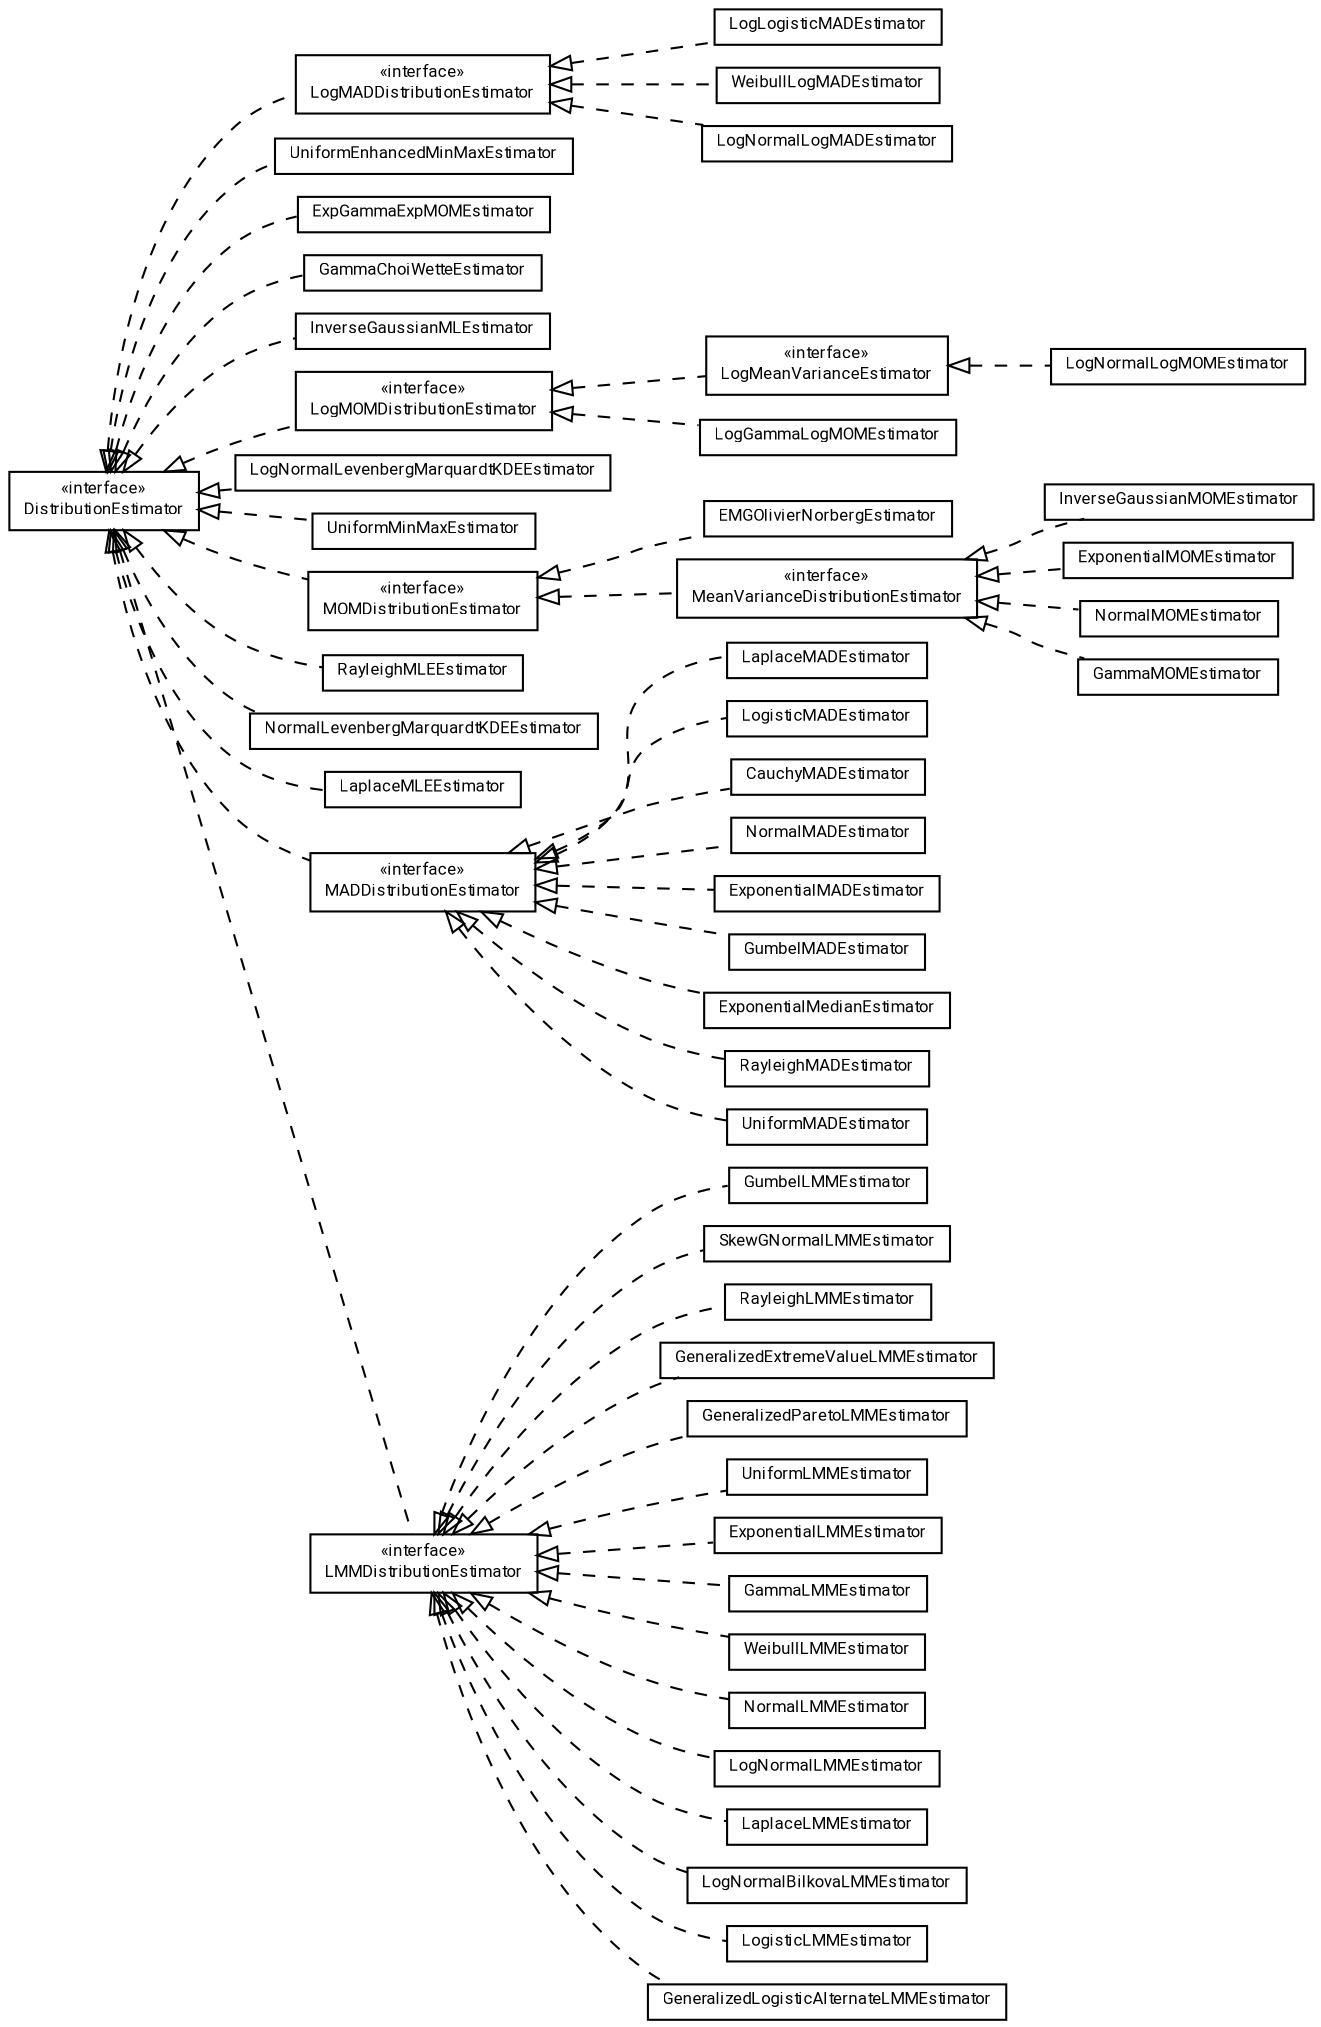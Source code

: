#!/usr/local/bin/dot
#
# Class diagram 
# Generated by UMLGraph version R5_7_2-60-g0e99a6 (http://www.spinellis.gr/umlgraph/)
#

digraph G {
	graph [fontnames="svg"]
	edge [fontname="Roboto",fontsize=7,labelfontname="Roboto",labelfontsize=7,color="black"];
	node [fontname="Roboto",fontcolor="black",fontsize=8,shape=plaintext,margin=0,width=0,height=0];
	nodesep=0.15;
	ranksep=0.25;
	rankdir=LR;
	// de.lmu.ifi.dbs.elki.math.statistics.distribution.estimator.LogMeanVarianceEstimator<D extends de.lmu.ifi.dbs.elki.math.statistics.distribution.Distribution>
	c474827 [label=<<table title="de.lmu.ifi.dbs.elki.math.statistics.distribution.estimator.LogMeanVarianceEstimator" border="0" cellborder="1" cellspacing="0" cellpadding="2" href="LogMeanVarianceEstimator.html" target="_parent">
		<tr><td><table border="0" cellspacing="0" cellpadding="1">
		<tr><td align="center" balign="center"> &#171;interface&#187; </td></tr>
		<tr><td align="center" balign="center"> <font face="Roboto">LogMeanVarianceEstimator</font> </td></tr>
		</table></td></tr>
		</table>>, URL="LogMeanVarianceEstimator.html"];
	// de.lmu.ifi.dbs.elki.math.statistics.distribution.estimator.EMGOlivierNorbergEstimator
	c474828 [label=<<table title="de.lmu.ifi.dbs.elki.math.statistics.distribution.estimator.EMGOlivierNorbergEstimator" border="0" cellborder="1" cellspacing="0" cellpadding="2" href="EMGOlivierNorbergEstimator.html" target="_parent">
		<tr><td><table border="0" cellspacing="0" cellpadding="1">
		<tr><td align="center" balign="center"> <font face="Roboto">EMGOlivierNorbergEstimator</font> </td></tr>
		</table></td></tr>
		</table>>, URL="EMGOlivierNorbergEstimator.html"];
	// de.lmu.ifi.dbs.elki.math.statistics.distribution.estimator.InverseGaussianMOMEstimator
	c474830 [label=<<table title="de.lmu.ifi.dbs.elki.math.statistics.distribution.estimator.InverseGaussianMOMEstimator" border="0" cellborder="1" cellspacing="0" cellpadding="2" href="InverseGaussianMOMEstimator.html" target="_parent">
		<tr><td><table border="0" cellspacing="0" cellpadding="1">
		<tr><td align="center" balign="center"> <font face="Roboto">InverseGaussianMOMEstimator</font> </td></tr>
		</table></td></tr>
		</table>>, URL="InverseGaussianMOMEstimator.html"];
	// de.lmu.ifi.dbs.elki.math.statistics.distribution.estimator.LaplaceMADEstimator
	c474832 [label=<<table title="de.lmu.ifi.dbs.elki.math.statistics.distribution.estimator.LaplaceMADEstimator" border="0" cellborder="1" cellspacing="0" cellpadding="2" href="LaplaceMADEstimator.html" target="_parent">
		<tr><td><table border="0" cellspacing="0" cellpadding="1">
		<tr><td align="center" balign="center"> <font face="Roboto">LaplaceMADEstimator</font> </td></tr>
		</table></td></tr>
		</table>>, URL="LaplaceMADEstimator.html"];
	// de.lmu.ifi.dbs.elki.math.statistics.distribution.estimator.LogMADDistributionEstimator<D extends de.lmu.ifi.dbs.elki.math.statistics.distribution.Distribution>
	c474834 [label=<<table title="de.lmu.ifi.dbs.elki.math.statistics.distribution.estimator.LogMADDistributionEstimator" border="0" cellborder="1" cellspacing="0" cellpadding="2" href="LogMADDistributionEstimator.html" target="_parent">
		<tr><td><table border="0" cellspacing="0" cellpadding="1">
		<tr><td align="center" balign="center"> &#171;interface&#187; </td></tr>
		<tr><td align="center" balign="center"> <font face="Roboto">LogMADDistributionEstimator</font> </td></tr>
		</table></td></tr>
		</table>>, URL="LogMADDistributionEstimator.html"];
	// de.lmu.ifi.dbs.elki.math.statistics.distribution.estimator.GumbelLMMEstimator
	c474835 [label=<<table title="de.lmu.ifi.dbs.elki.math.statistics.distribution.estimator.GumbelLMMEstimator" border="0" cellborder="1" cellspacing="0" cellpadding="2" href="GumbelLMMEstimator.html" target="_parent">
		<tr><td><table border="0" cellspacing="0" cellpadding="1">
		<tr><td align="center" balign="center"> <font face="Roboto">GumbelLMMEstimator</font> </td></tr>
		</table></td></tr>
		</table>>, URL="GumbelLMMEstimator.html"];
	// de.lmu.ifi.dbs.elki.math.statistics.distribution.estimator.LogLogisticMADEstimator
	c474837 [label=<<table title="de.lmu.ifi.dbs.elki.math.statistics.distribution.estimator.LogLogisticMADEstimator" border="0" cellborder="1" cellspacing="0" cellpadding="2" href="LogLogisticMADEstimator.html" target="_parent">
		<tr><td><table border="0" cellspacing="0" cellpadding="1">
		<tr><td align="center" balign="center"> <font face="Roboto">LogLogisticMADEstimator</font> </td></tr>
		</table></td></tr>
		</table>>, URL="LogLogisticMADEstimator.html"];
	// de.lmu.ifi.dbs.elki.math.statistics.distribution.estimator.SkewGNormalLMMEstimator
	c474839 [label=<<table title="de.lmu.ifi.dbs.elki.math.statistics.distribution.estimator.SkewGNormalLMMEstimator" border="0" cellborder="1" cellspacing="0" cellpadding="2" href="SkewGNormalLMMEstimator.html" target="_parent">
		<tr><td><table border="0" cellspacing="0" cellpadding="1">
		<tr><td align="center" balign="center"> <font face="Roboto">SkewGNormalLMMEstimator</font> </td></tr>
		</table></td></tr>
		</table>>, URL="SkewGNormalLMMEstimator.html"];
	// de.lmu.ifi.dbs.elki.math.statistics.distribution.estimator.WeibullLogMADEstimator
	c474841 [label=<<table title="de.lmu.ifi.dbs.elki.math.statistics.distribution.estimator.WeibullLogMADEstimator" border="0" cellborder="1" cellspacing="0" cellpadding="2" href="WeibullLogMADEstimator.html" target="_parent">
		<tr><td><table border="0" cellspacing="0" cellpadding="1">
		<tr><td align="center" balign="center"> <font face="Roboto">WeibullLogMADEstimator</font> </td></tr>
		</table></td></tr>
		</table>>, URL="WeibullLogMADEstimator.html"];
	// de.lmu.ifi.dbs.elki.math.statistics.distribution.estimator.UniformEnhancedMinMaxEstimator
	c474843 [label=<<table title="de.lmu.ifi.dbs.elki.math.statistics.distribution.estimator.UniformEnhancedMinMaxEstimator" border="0" cellborder="1" cellspacing="0" cellpadding="2" href="UniformEnhancedMinMaxEstimator.html" target="_parent">
		<tr><td><table border="0" cellspacing="0" cellpadding="1">
		<tr><td align="center" balign="center"> <font face="Roboto">UniformEnhancedMinMaxEstimator</font> </td></tr>
		</table></td></tr>
		</table>>, URL="UniformEnhancedMinMaxEstimator.html"];
	// de.lmu.ifi.dbs.elki.math.statistics.distribution.estimator.ExpGammaExpMOMEstimator
	c474845 [label=<<table title="de.lmu.ifi.dbs.elki.math.statistics.distribution.estimator.ExpGammaExpMOMEstimator" border="0" cellborder="1" cellspacing="0" cellpadding="2" href="ExpGammaExpMOMEstimator.html" target="_parent">
		<tr><td><table border="0" cellspacing="0" cellpadding="1">
		<tr><td align="center" balign="center"> <font face="Roboto">ExpGammaExpMOMEstimator</font> </td></tr>
		</table></td></tr>
		</table>>, URL="ExpGammaExpMOMEstimator.html"];
	// de.lmu.ifi.dbs.elki.math.statistics.distribution.estimator.RayleighLMMEstimator
	c474847 [label=<<table title="de.lmu.ifi.dbs.elki.math.statistics.distribution.estimator.RayleighLMMEstimator" border="0" cellborder="1" cellspacing="0" cellpadding="2" href="RayleighLMMEstimator.html" target="_parent">
		<tr><td><table border="0" cellspacing="0" cellpadding="1">
		<tr><td align="center" balign="center"> <font face="Roboto">RayleighLMMEstimator</font> </td></tr>
		</table></td></tr>
		</table>>, URL="RayleighLMMEstimator.html"];
	// de.lmu.ifi.dbs.elki.math.statistics.distribution.estimator.GammaChoiWetteEstimator
	c474849 [label=<<table title="de.lmu.ifi.dbs.elki.math.statistics.distribution.estimator.GammaChoiWetteEstimator" border="0" cellborder="1" cellspacing="0" cellpadding="2" href="GammaChoiWetteEstimator.html" target="_parent">
		<tr><td><table border="0" cellspacing="0" cellpadding="1">
		<tr><td align="center" balign="center"> <font face="Roboto">GammaChoiWetteEstimator</font> </td></tr>
		</table></td></tr>
		</table>>, URL="GammaChoiWetteEstimator.html"];
	// de.lmu.ifi.dbs.elki.math.statistics.distribution.estimator.ExponentialMOMEstimator
	c474851 [label=<<table title="de.lmu.ifi.dbs.elki.math.statistics.distribution.estimator.ExponentialMOMEstimator" border="0" cellborder="1" cellspacing="0" cellpadding="2" href="ExponentialMOMEstimator.html" target="_parent">
		<tr><td><table border="0" cellspacing="0" cellpadding="1">
		<tr><td align="center" balign="center"> <font face="Roboto">ExponentialMOMEstimator</font> </td></tr>
		</table></td></tr>
		</table>>, URL="ExponentialMOMEstimator.html"];
	// de.lmu.ifi.dbs.elki.math.statistics.distribution.estimator.GeneralizedExtremeValueLMMEstimator
	c474853 [label=<<table title="de.lmu.ifi.dbs.elki.math.statistics.distribution.estimator.GeneralizedExtremeValueLMMEstimator" border="0" cellborder="1" cellspacing="0" cellpadding="2" href="GeneralizedExtremeValueLMMEstimator.html" target="_parent">
		<tr><td><table border="0" cellspacing="0" cellpadding="1">
		<tr><td align="center" balign="center"> <font face="Roboto">GeneralizedExtremeValueLMMEstimator</font> </td></tr>
		</table></td></tr>
		</table>>, URL="GeneralizedExtremeValueLMMEstimator.html"];
	// de.lmu.ifi.dbs.elki.math.statistics.distribution.estimator.GeneralizedParetoLMMEstimator
	c474855 [label=<<table title="de.lmu.ifi.dbs.elki.math.statistics.distribution.estimator.GeneralizedParetoLMMEstimator" border="0" cellborder="1" cellspacing="0" cellpadding="2" href="GeneralizedParetoLMMEstimator.html" target="_parent">
		<tr><td><table border="0" cellspacing="0" cellpadding="1">
		<tr><td align="center" balign="center"> <font face="Roboto">GeneralizedParetoLMMEstimator</font> </td></tr>
		</table></td></tr>
		</table>>, URL="GeneralizedParetoLMMEstimator.html"];
	// de.lmu.ifi.dbs.elki.math.statistics.distribution.estimator.MeanVarianceDistributionEstimator<D extends de.lmu.ifi.dbs.elki.math.statistics.distribution.Distribution>
	c474857 [label=<<table title="de.lmu.ifi.dbs.elki.math.statistics.distribution.estimator.MeanVarianceDistributionEstimator" border="0" cellborder="1" cellspacing="0" cellpadding="2" href="MeanVarianceDistributionEstimator.html" target="_parent">
		<tr><td><table border="0" cellspacing="0" cellpadding="1">
		<tr><td align="center" balign="center"> &#171;interface&#187; </td></tr>
		<tr><td align="center" balign="center"> <font face="Roboto">MeanVarianceDistributionEstimator</font> </td></tr>
		</table></td></tr>
		</table>>, URL="MeanVarianceDistributionEstimator.html"];
	// de.lmu.ifi.dbs.elki.math.statistics.distribution.estimator.LogisticMADEstimator
	c474858 [label=<<table title="de.lmu.ifi.dbs.elki.math.statistics.distribution.estimator.LogisticMADEstimator" border="0" cellborder="1" cellspacing="0" cellpadding="2" href="LogisticMADEstimator.html" target="_parent">
		<tr><td><table border="0" cellspacing="0" cellpadding="1">
		<tr><td align="center" balign="center"> <font face="Roboto">LogisticMADEstimator</font> </td></tr>
		</table></td></tr>
		</table>>, URL="LogisticMADEstimator.html"];
	// de.lmu.ifi.dbs.elki.math.statistics.distribution.estimator.LogNormalLogMADEstimator
	c474860 [label=<<table title="de.lmu.ifi.dbs.elki.math.statistics.distribution.estimator.LogNormalLogMADEstimator" border="0" cellborder="1" cellspacing="0" cellpadding="2" href="LogNormalLogMADEstimator.html" target="_parent">
		<tr><td><table border="0" cellspacing="0" cellpadding="1">
		<tr><td align="center" balign="center"> <font face="Roboto">LogNormalLogMADEstimator</font> </td></tr>
		</table></td></tr>
		</table>>, URL="LogNormalLogMADEstimator.html"];
	// de.lmu.ifi.dbs.elki.math.statistics.distribution.estimator.InverseGaussianMLEstimator
	c474862 [label=<<table title="de.lmu.ifi.dbs.elki.math.statistics.distribution.estimator.InverseGaussianMLEstimator" border="0" cellborder="1" cellspacing="0" cellpadding="2" href="InverseGaussianMLEstimator.html" target="_parent">
		<tr><td><table border="0" cellspacing="0" cellpadding="1">
		<tr><td align="center" balign="center"> <font face="Roboto">InverseGaussianMLEstimator</font> </td></tr>
		</table></td></tr>
		</table>>, URL="InverseGaussianMLEstimator.html"];
	// de.lmu.ifi.dbs.elki.math.statistics.distribution.estimator.LogMOMDistributionEstimator<D extends de.lmu.ifi.dbs.elki.math.statistics.distribution.Distribution>
	c474864 [label=<<table title="de.lmu.ifi.dbs.elki.math.statistics.distribution.estimator.LogMOMDistributionEstimator" border="0" cellborder="1" cellspacing="0" cellpadding="2" href="LogMOMDistributionEstimator.html" target="_parent">
		<tr><td><table border="0" cellspacing="0" cellpadding="1">
		<tr><td align="center" balign="center"> &#171;interface&#187; </td></tr>
		<tr><td align="center" balign="center"> <font face="Roboto">LogMOMDistributionEstimator</font> </td></tr>
		</table></td></tr>
		</table>>, URL="LogMOMDistributionEstimator.html"];
	// de.lmu.ifi.dbs.elki.math.statistics.distribution.estimator.DistributionEstimator<D extends de.lmu.ifi.dbs.elki.math.statistics.distribution.Distribution>
	c474865 [label=<<table title="de.lmu.ifi.dbs.elki.math.statistics.distribution.estimator.DistributionEstimator" border="0" cellborder="1" cellspacing="0" cellpadding="2" href="DistributionEstimator.html" target="_parent">
		<tr><td><table border="0" cellspacing="0" cellpadding="1">
		<tr><td align="center" balign="center"> &#171;interface&#187; </td></tr>
		<tr><td align="center" balign="center"> <font face="Roboto">DistributionEstimator</font> </td></tr>
		</table></td></tr>
		</table>>, URL="DistributionEstimator.html"];
	// de.lmu.ifi.dbs.elki.math.statistics.distribution.estimator.UniformLMMEstimator
	c474866 [label=<<table title="de.lmu.ifi.dbs.elki.math.statistics.distribution.estimator.UniformLMMEstimator" border="0" cellborder="1" cellspacing="0" cellpadding="2" href="UniformLMMEstimator.html" target="_parent">
		<tr><td><table border="0" cellspacing="0" cellpadding="1">
		<tr><td align="center" balign="center"> <font face="Roboto">UniformLMMEstimator</font> </td></tr>
		</table></td></tr>
		</table>>, URL="UniformLMMEstimator.html"];
	// de.lmu.ifi.dbs.elki.math.statistics.distribution.estimator.LogNormalLevenbergMarquardtKDEEstimator
	c474868 [label=<<table title="de.lmu.ifi.dbs.elki.math.statistics.distribution.estimator.LogNormalLevenbergMarquardtKDEEstimator" border="0" cellborder="1" cellspacing="0" cellpadding="2" href="LogNormalLevenbergMarquardtKDEEstimator.html" target="_parent">
		<tr><td><table border="0" cellspacing="0" cellpadding="1">
		<tr><td align="center" balign="center"> <font face="Roboto">LogNormalLevenbergMarquardtKDEEstimator</font> </td></tr>
		</table></td></tr>
		</table>>, URL="LogNormalLevenbergMarquardtKDEEstimator.html"];
	// de.lmu.ifi.dbs.elki.math.statistics.distribution.estimator.UniformMinMaxEstimator
	c474870 [label=<<table title="de.lmu.ifi.dbs.elki.math.statistics.distribution.estimator.UniformMinMaxEstimator" border="0" cellborder="1" cellspacing="0" cellpadding="2" href="UniformMinMaxEstimator.html" target="_parent">
		<tr><td><table border="0" cellspacing="0" cellpadding="1">
		<tr><td align="center" balign="center"> <font face="Roboto">UniformMinMaxEstimator</font> </td></tr>
		</table></td></tr>
		</table>>, URL="UniformMinMaxEstimator.html"];
	// de.lmu.ifi.dbs.elki.math.statistics.distribution.estimator.MOMDistributionEstimator<D extends de.lmu.ifi.dbs.elki.math.statistics.distribution.Distribution>
	c474872 [label=<<table title="de.lmu.ifi.dbs.elki.math.statistics.distribution.estimator.MOMDistributionEstimator" border="0" cellborder="1" cellspacing="0" cellpadding="2" href="MOMDistributionEstimator.html" target="_parent">
		<tr><td><table border="0" cellspacing="0" cellpadding="1">
		<tr><td align="center" balign="center"> &#171;interface&#187; </td></tr>
		<tr><td align="center" balign="center"> <font face="Roboto">MOMDistributionEstimator</font> </td></tr>
		</table></td></tr>
		</table>>, URL="MOMDistributionEstimator.html"];
	// de.lmu.ifi.dbs.elki.math.statistics.distribution.estimator.NormalMOMEstimator
	c474873 [label=<<table title="de.lmu.ifi.dbs.elki.math.statistics.distribution.estimator.NormalMOMEstimator" border="0" cellborder="1" cellspacing="0" cellpadding="2" href="NormalMOMEstimator.html" target="_parent">
		<tr><td><table border="0" cellspacing="0" cellpadding="1">
		<tr><td align="center" balign="center"> <font face="Roboto">NormalMOMEstimator</font> </td></tr>
		</table></td></tr>
		</table>>, URL="NormalMOMEstimator.html"];
	// de.lmu.ifi.dbs.elki.math.statistics.distribution.estimator.CauchyMADEstimator
	c474875 [label=<<table title="de.lmu.ifi.dbs.elki.math.statistics.distribution.estimator.CauchyMADEstimator" border="0" cellborder="1" cellspacing="0" cellpadding="2" href="CauchyMADEstimator.html" target="_parent">
		<tr><td><table border="0" cellspacing="0" cellpadding="1">
		<tr><td align="center" balign="center"> <font face="Roboto">CauchyMADEstimator</font> </td></tr>
		</table></td></tr>
		</table>>, URL="CauchyMADEstimator.html"];
	// de.lmu.ifi.dbs.elki.math.statistics.distribution.estimator.ExponentialLMMEstimator
	c474877 [label=<<table title="de.lmu.ifi.dbs.elki.math.statistics.distribution.estimator.ExponentialLMMEstimator" border="0" cellborder="1" cellspacing="0" cellpadding="2" href="ExponentialLMMEstimator.html" target="_parent">
		<tr><td><table border="0" cellspacing="0" cellpadding="1">
		<tr><td align="center" balign="center"> <font face="Roboto">ExponentialLMMEstimator</font> </td></tr>
		</table></td></tr>
		</table>>, URL="ExponentialLMMEstimator.html"];
	// de.lmu.ifi.dbs.elki.math.statistics.distribution.estimator.RayleighMLEEstimator
	c474879 [label=<<table title="de.lmu.ifi.dbs.elki.math.statistics.distribution.estimator.RayleighMLEEstimator" border="0" cellborder="1" cellspacing="0" cellpadding="2" href="RayleighMLEEstimator.html" target="_parent">
		<tr><td><table border="0" cellspacing="0" cellpadding="1">
		<tr><td align="center" balign="center"> <font face="Roboto">RayleighMLEEstimator</font> </td></tr>
		</table></td></tr>
		</table>>, URL="RayleighMLEEstimator.html"];
	// de.lmu.ifi.dbs.elki.math.statistics.distribution.estimator.NormalLevenbergMarquardtKDEEstimator
	c474881 [label=<<table title="de.lmu.ifi.dbs.elki.math.statistics.distribution.estimator.NormalLevenbergMarquardtKDEEstimator" border="0" cellborder="1" cellspacing="0" cellpadding="2" href="NormalLevenbergMarquardtKDEEstimator.html" target="_parent">
		<tr><td><table border="0" cellspacing="0" cellpadding="1">
		<tr><td align="center" balign="center"> <font face="Roboto">NormalLevenbergMarquardtKDEEstimator</font> </td></tr>
		</table></td></tr>
		</table>>, URL="NormalLevenbergMarquardtKDEEstimator.html"];
	// de.lmu.ifi.dbs.elki.math.statistics.distribution.estimator.GammaLMMEstimator
	c474883 [label=<<table title="de.lmu.ifi.dbs.elki.math.statistics.distribution.estimator.GammaLMMEstimator" border="0" cellborder="1" cellspacing="0" cellpadding="2" href="GammaLMMEstimator.html" target="_parent">
		<tr><td><table border="0" cellspacing="0" cellpadding="1">
		<tr><td align="center" balign="center"> <font face="Roboto">GammaLMMEstimator</font> </td></tr>
		</table></td></tr>
		</table>>, URL="GammaLMMEstimator.html"];
	// de.lmu.ifi.dbs.elki.math.statistics.distribution.estimator.WeibullLMMEstimator
	c474885 [label=<<table title="de.lmu.ifi.dbs.elki.math.statistics.distribution.estimator.WeibullLMMEstimator" border="0" cellborder="1" cellspacing="0" cellpadding="2" href="WeibullLMMEstimator.html" target="_parent">
		<tr><td><table border="0" cellspacing="0" cellpadding="1">
		<tr><td align="center" balign="center"> <font face="Roboto">WeibullLMMEstimator</font> </td></tr>
		</table></td></tr>
		</table>>, URL="WeibullLMMEstimator.html"];
	// de.lmu.ifi.dbs.elki.math.statistics.distribution.estimator.LaplaceMLEEstimator
	c474887 [label=<<table title="de.lmu.ifi.dbs.elki.math.statistics.distribution.estimator.LaplaceMLEEstimator" border="0" cellborder="1" cellspacing="0" cellpadding="2" href="LaplaceMLEEstimator.html" target="_parent">
		<tr><td><table border="0" cellspacing="0" cellpadding="1">
		<tr><td align="center" balign="center"> <font face="Roboto">LaplaceMLEEstimator</font> </td></tr>
		</table></td></tr>
		</table>>, URL="LaplaceMLEEstimator.html"];
	// de.lmu.ifi.dbs.elki.math.statistics.distribution.estimator.NormalMADEstimator
	c474889 [label=<<table title="de.lmu.ifi.dbs.elki.math.statistics.distribution.estimator.NormalMADEstimator" border="0" cellborder="1" cellspacing="0" cellpadding="2" href="NormalMADEstimator.html" target="_parent">
		<tr><td><table border="0" cellspacing="0" cellpadding="1">
		<tr><td align="center" balign="center"> <font face="Roboto">NormalMADEstimator</font> </td></tr>
		</table></td></tr>
		</table>>, URL="NormalMADEstimator.html"];
	// de.lmu.ifi.dbs.elki.math.statistics.distribution.estimator.NormalLMMEstimator
	c474891 [label=<<table title="de.lmu.ifi.dbs.elki.math.statistics.distribution.estimator.NormalLMMEstimator" border="0" cellborder="1" cellspacing="0" cellpadding="2" href="NormalLMMEstimator.html" target="_parent">
		<tr><td><table border="0" cellspacing="0" cellpadding="1">
		<tr><td align="center" balign="center"> <font face="Roboto">NormalLMMEstimator</font> </td></tr>
		</table></td></tr>
		</table>>, URL="NormalLMMEstimator.html"];
	// de.lmu.ifi.dbs.elki.math.statistics.distribution.estimator.LogNormalLMMEstimator
	c474893 [label=<<table title="de.lmu.ifi.dbs.elki.math.statistics.distribution.estimator.LogNormalLMMEstimator" border="0" cellborder="1" cellspacing="0" cellpadding="2" href="LogNormalLMMEstimator.html" target="_parent">
		<tr><td><table border="0" cellspacing="0" cellpadding="1">
		<tr><td align="center" balign="center"> <font face="Roboto">LogNormalLMMEstimator</font> </td></tr>
		</table></td></tr>
		</table>>, URL="LogNormalLMMEstimator.html"];
	// de.lmu.ifi.dbs.elki.math.statistics.distribution.estimator.ExponentialMADEstimator
	c474895 [label=<<table title="de.lmu.ifi.dbs.elki.math.statistics.distribution.estimator.ExponentialMADEstimator" border="0" cellborder="1" cellspacing="0" cellpadding="2" href="ExponentialMADEstimator.html" target="_parent">
		<tr><td><table border="0" cellspacing="0" cellpadding="1">
		<tr><td align="center" balign="center"> <font face="Roboto">ExponentialMADEstimator</font> </td></tr>
		</table></td></tr>
		</table>>, URL="ExponentialMADEstimator.html"];
	// de.lmu.ifi.dbs.elki.math.statistics.distribution.estimator.GumbelMADEstimator
	c474897 [label=<<table title="de.lmu.ifi.dbs.elki.math.statistics.distribution.estimator.GumbelMADEstimator" border="0" cellborder="1" cellspacing="0" cellpadding="2" href="GumbelMADEstimator.html" target="_parent">
		<tr><td><table border="0" cellspacing="0" cellpadding="1">
		<tr><td align="center" balign="center"> <font face="Roboto">GumbelMADEstimator</font> </td></tr>
		</table></td></tr>
		</table>>, URL="GumbelMADEstimator.html"];
	// de.lmu.ifi.dbs.elki.math.statistics.distribution.estimator.ExponentialMedianEstimator
	c474899 [label=<<table title="de.lmu.ifi.dbs.elki.math.statistics.distribution.estimator.ExponentialMedianEstimator" border="0" cellborder="1" cellspacing="0" cellpadding="2" href="ExponentialMedianEstimator.html" target="_parent">
		<tr><td><table border="0" cellspacing="0" cellpadding="1">
		<tr><td align="center" balign="center"> <font face="Roboto">ExponentialMedianEstimator</font> </td></tr>
		</table></td></tr>
		</table>>, URL="ExponentialMedianEstimator.html"];
	// de.lmu.ifi.dbs.elki.math.statistics.distribution.estimator.LogNormalLogMOMEstimator
	c474901 [label=<<table title="de.lmu.ifi.dbs.elki.math.statistics.distribution.estimator.LogNormalLogMOMEstimator" border="0" cellborder="1" cellspacing="0" cellpadding="2" href="LogNormalLogMOMEstimator.html" target="_parent">
		<tr><td><table border="0" cellspacing="0" cellpadding="1">
		<tr><td align="center" balign="center"> <font face="Roboto">LogNormalLogMOMEstimator</font> </td></tr>
		</table></td></tr>
		</table>>, URL="LogNormalLogMOMEstimator.html"];
	// de.lmu.ifi.dbs.elki.math.statistics.distribution.estimator.LaplaceLMMEstimator
	c474910 [label=<<table title="de.lmu.ifi.dbs.elki.math.statistics.distribution.estimator.LaplaceLMMEstimator" border="0" cellborder="1" cellspacing="0" cellpadding="2" href="LaplaceLMMEstimator.html" target="_parent">
		<tr><td><table border="0" cellspacing="0" cellpadding="1">
		<tr><td align="center" balign="center"> <font face="Roboto">LaplaceLMMEstimator</font> </td></tr>
		</table></td></tr>
		</table>>, URL="LaplaceLMMEstimator.html"];
	// de.lmu.ifi.dbs.elki.math.statistics.distribution.estimator.LogNormalBilkovaLMMEstimator
	c474912 [label=<<table title="de.lmu.ifi.dbs.elki.math.statistics.distribution.estimator.LogNormalBilkovaLMMEstimator" border="0" cellborder="1" cellspacing="0" cellpadding="2" href="LogNormalBilkovaLMMEstimator.html" target="_parent">
		<tr><td><table border="0" cellspacing="0" cellpadding="1">
		<tr><td align="center" balign="center"> <font face="Roboto">LogNormalBilkovaLMMEstimator</font> </td></tr>
		</table></td></tr>
		</table>>, URL="LogNormalBilkovaLMMEstimator.html"];
	// de.lmu.ifi.dbs.elki.math.statistics.distribution.estimator.RayleighMADEstimator
	c474914 [label=<<table title="de.lmu.ifi.dbs.elki.math.statistics.distribution.estimator.RayleighMADEstimator" border="0" cellborder="1" cellspacing="0" cellpadding="2" href="RayleighMADEstimator.html" target="_parent">
		<tr><td><table border="0" cellspacing="0" cellpadding="1">
		<tr><td align="center" balign="center"> <font face="Roboto">RayleighMADEstimator</font> </td></tr>
		</table></td></tr>
		</table>>, URL="RayleighMADEstimator.html"];
	// de.lmu.ifi.dbs.elki.math.statistics.distribution.estimator.MADDistributionEstimator<D extends de.lmu.ifi.dbs.elki.math.statistics.distribution.Distribution>
	c474916 [label=<<table title="de.lmu.ifi.dbs.elki.math.statistics.distribution.estimator.MADDistributionEstimator" border="0" cellborder="1" cellspacing="0" cellpadding="2" href="MADDistributionEstimator.html" target="_parent">
		<tr><td><table border="0" cellspacing="0" cellpadding="1">
		<tr><td align="center" balign="center"> &#171;interface&#187; </td></tr>
		<tr><td align="center" balign="center"> <font face="Roboto">MADDistributionEstimator</font> </td></tr>
		</table></td></tr>
		</table>>, URL="MADDistributionEstimator.html"];
	// de.lmu.ifi.dbs.elki.math.statistics.distribution.estimator.LogisticLMMEstimator
	c474917 [label=<<table title="de.lmu.ifi.dbs.elki.math.statistics.distribution.estimator.LogisticLMMEstimator" border="0" cellborder="1" cellspacing="0" cellpadding="2" href="LogisticLMMEstimator.html" target="_parent">
		<tr><td><table border="0" cellspacing="0" cellpadding="1">
		<tr><td align="center" balign="center"> <font face="Roboto">LogisticLMMEstimator</font> </td></tr>
		</table></td></tr>
		</table>>, URL="LogisticLMMEstimator.html"];
	// de.lmu.ifi.dbs.elki.math.statistics.distribution.estimator.GammaMOMEstimator
	c474919 [label=<<table title="de.lmu.ifi.dbs.elki.math.statistics.distribution.estimator.GammaMOMEstimator" border="0" cellborder="1" cellspacing="0" cellpadding="2" href="GammaMOMEstimator.html" target="_parent">
		<tr><td><table border="0" cellspacing="0" cellpadding="1">
		<tr><td align="center" balign="center"> <font face="Roboto">GammaMOMEstimator</font> </td></tr>
		</table></td></tr>
		</table>>, URL="GammaMOMEstimator.html"];
	// de.lmu.ifi.dbs.elki.math.statistics.distribution.estimator.LMMDistributionEstimator<D extends de.lmu.ifi.dbs.elki.math.statistics.distribution.Distribution>
	c474921 [label=<<table title="de.lmu.ifi.dbs.elki.math.statistics.distribution.estimator.LMMDistributionEstimator" border="0" cellborder="1" cellspacing="0" cellpadding="2" href="LMMDistributionEstimator.html" target="_parent">
		<tr><td><table border="0" cellspacing="0" cellpadding="1">
		<tr><td align="center" balign="center"> &#171;interface&#187; </td></tr>
		<tr><td align="center" balign="center"> <font face="Roboto">LMMDistributionEstimator</font> </td></tr>
		</table></td></tr>
		</table>>, URL="LMMDistributionEstimator.html"];
	// de.lmu.ifi.dbs.elki.math.statistics.distribution.estimator.GeneralizedLogisticAlternateLMMEstimator
	c474922 [label=<<table title="de.lmu.ifi.dbs.elki.math.statistics.distribution.estimator.GeneralizedLogisticAlternateLMMEstimator" border="0" cellborder="1" cellspacing="0" cellpadding="2" href="GeneralizedLogisticAlternateLMMEstimator.html" target="_parent">
		<tr><td><table border="0" cellspacing="0" cellpadding="1">
		<tr><td align="center" balign="center"> <font face="Roboto">GeneralizedLogisticAlternateLMMEstimator</font> </td></tr>
		</table></td></tr>
		</table>>, URL="GeneralizedLogisticAlternateLMMEstimator.html"];
	// de.lmu.ifi.dbs.elki.math.statistics.distribution.estimator.UniformMADEstimator
	c474924 [label=<<table title="de.lmu.ifi.dbs.elki.math.statistics.distribution.estimator.UniformMADEstimator" border="0" cellborder="1" cellspacing="0" cellpadding="2" href="UniformMADEstimator.html" target="_parent">
		<tr><td><table border="0" cellspacing="0" cellpadding="1">
		<tr><td align="center" balign="center"> <font face="Roboto">UniformMADEstimator</font> </td></tr>
		</table></td></tr>
		</table>>, URL="UniformMADEstimator.html"];
	// de.lmu.ifi.dbs.elki.math.statistics.distribution.estimator.LogGammaLogMOMEstimator
	c474926 [label=<<table title="de.lmu.ifi.dbs.elki.math.statistics.distribution.estimator.LogGammaLogMOMEstimator" border="0" cellborder="1" cellspacing="0" cellpadding="2" href="LogGammaLogMOMEstimator.html" target="_parent">
		<tr><td><table border="0" cellspacing="0" cellpadding="1">
		<tr><td align="center" balign="center"> <font face="Roboto">LogGammaLogMOMEstimator</font> </td></tr>
		</table></td></tr>
		</table>>, URL="LogGammaLogMOMEstimator.html"];
	// de.lmu.ifi.dbs.elki.math.statistics.distribution.estimator.LogMeanVarianceEstimator<D extends de.lmu.ifi.dbs.elki.math.statistics.distribution.Distribution> implements de.lmu.ifi.dbs.elki.math.statistics.distribution.estimator.LogMOMDistributionEstimator<D extends de.lmu.ifi.dbs.elki.math.statistics.distribution.Distribution>
	c474864 -> c474827 [arrowtail=empty,style=dashed,dir=back,weight=9];
	// de.lmu.ifi.dbs.elki.math.statistics.distribution.estimator.EMGOlivierNorbergEstimator implements de.lmu.ifi.dbs.elki.math.statistics.distribution.estimator.MOMDistributionEstimator<D extends de.lmu.ifi.dbs.elki.math.statistics.distribution.Distribution>
	c474872 -> c474828 [arrowtail=empty,style=dashed,dir=back,weight=9];
	// de.lmu.ifi.dbs.elki.math.statistics.distribution.estimator.InverseGaussianMOMEstimator implements de.lmu.ifi.dbs.elki.math.statistics.distribution.estimator.MeanVarianceDistributionEstimator<D extends de.lmu.ifi.dbs.elki.math.statistics.distribution.Distribution>
	c474857 -> c474830 [arrowtail=empty,style=dashed,dir=back,weight=9];
	// de.lmu.ifi.dbs.elki.math.statistics.distribution.estimator.LaplaceMADEstimator implements de.lmu.ifi.dbs.elki.math.statistics.distribution.estimator.MADDistributionEstimator<D extends de.lmu.ifi.dbs.elki.math.statistics.distribution.Distribution>
	c474916 -> c474832 [arrowtail=empty,style=dashed,dir=back,weight=9];
	// de.lmu.ifi.dbs.elki.math.statistics.distribution.estimator.LogMADDistributionEstimator<D extends de.lmu.ifi.dbs.elki.math.statistics.distribution.Distribution> implements de.lmu.ifi.dbs.elki.math.statistics.distribution.estimator.DistributionEstimator<D extends de.lmu.ifi.dbs.elki.math.statistics.distribution.Distribution>
	c474865 -> c474834 [arrowtail=empty,style=dashed,dir=back,weight=9];
	// de.lmu.ifi.dbs.elki.math.statistics.distribution.estimator.GumbelLMMEstimator implements de.lmu.ifi.dbs.elki.math.statistics.distribution.estimator.LMMDistributionEstimator<D extends de.lmu.ifi.dbs.elki.math.statistics.distribution.Distribution>
	c474921 -> c474835 [arrowtail=empty,style=dashed,dir=back,weight=9];
	// de.lmu.ifi.dbs.elki.math.statistics.distribution.estimator.LogLogisticMADEstimator implements de.lmu.ifi.dbs.elki.math.statistics.distribution.estimator.LogMADDistributionEstimator<D extends de.lmu.ifi.dbs.elki.math.statistics.distribution.Distribution>
	c474834 -> c474837 [arrowtail=empty,style=dashed,dir=back,weight=9];
	// de.lmu.ifi.dbs.elki.math.statistics.distribution.estimator.SkewGNormalLMMEstimator implements de.lmu.ifi.dbs.elki.math.statistics.distribution.estimator.LMMDistributionEstimator<D extends de.lmu.ifi.dbs.elki.math.statistics.distribution.Distribution>
	c474921 -> c474839 [arrowtail=empty,style=dashed,dir=back,weight=9];
	// de.lmu.ifi.dbs.elki.math.statistics.distribution.estimator.WeibullLogMADEstimator implements de.lmu.ifi.dbs.elki.math.statistics.distribution.estimator.LogMADDistributionEstimator<D extends de.lmu.ifi.dbs.elki.math.statistics.distribution.Distribution>
	c474834 -> c474841 [arrowtail=empty,style=dashed,dir=back,weight=9];
	// de.lmu.ifi.dbs.elki.math.statistics.distribution.estimator.UniformEnhancedMinMaxEstimator implements de.lmu.ifi.dbs.elki.math.statistics.distribution.estimator.DistributionEstimator<D extends de.lmu.ifi.dbs.elki.math.statistics.distribution.Distribution>
	c474865 -> c474843 [arrowtail=empty,style=dashed,dir=back,weight=9];
	// de.lmu.ifi.dbs.elki.math.statistics.distribution.estimator.ExpGammaExpMOMEstimator implements de.lmu.ifi.dbs.elki.math.statistics.distribution.estimator.DistributionEstimator<D extends de.lmu.ifi.dbs.elki.math.statistics.distribution.Distribution>
	c474865 -> c474845 [arrowtail=empty,style=dashed,dir=back,weight=9];
	// de.lmu.ifi.dbs.elki.math.statistics.distribution.estimator.RayleighLMMEstimator implements de.lmu.ifi.dbs.elki.math.statistics.distribution.estimator.LMMDistributionEstimator<D extends de.lmu.ifi.dbs.elki.math.statistics.distribution.Distribution>
	c474921 -> c474847 [arrowtail=empty,style=dashed,dir=back,weight=9];
	// de.lmu.ifi.dbs.elki.math.statistics.distribution.estimator.GammaChoiWetteEstimator implements de.lmu.ifi.dbs.elki.math.statistics.distribution.estimator.DistributionEstimator<D extends de.lmu.ifi.dbs.elki.math.statistics.distribution.Distribution>
	c474865 -> c474849 [arrowtail=empty,style=dashed,dir=back,weight=9];
	// de.lmu.ifi.dbs.elki.math.statistics.distribution.estimator.ExponentialMOMEstimator implements de.lmu.ifi.dbs.elki.math.statistics.distribution.estimator.MeanVarianceDistributionEstimator<D extends de.lmu.ifi.dbs.elki.math.statistics.distribution.Distribution>
	c474857 -> c474851 [arrowtail=empty,style=dashed,dir=back,weight=9];
	// de.lmu.ifi.dbs.elki.math.statistics.distribution.estimator.GeneralizedExtremeValueLMMEstimator implements de.lmu.ifi.dbs.elki.math.statistics.distribution.estimator.LMMDistributionEstimator<D extends de.lmu.ifi.dbs.elki.math.statistics.distribution.Distribution>
	c474921 -> c474853 [arrowtail=empty,style=dashed,dir=back,weight=9];
	// de.lmu.ifi.dbs.elki.math.statistics.distribution.estimator.GeneralizedParetoLMMEstimator implements de.lmu.ifi.dbs.elki.math.statistics.distribution.estimator.LMMDistributionEstimator<D extends de.lmu.ifi.dbs.elki.math.statistics.distribution.Distribution>
	c474921 -> c474855 [arrowtail=empty,style=dashed,dir=back,weight=9];
	// de.lmu.ifi.dbs.elki.math.statistics.distribution.estimator.MeanVarianceDistributionEstimator<D extends de.lmu.ifi.dbs.elki.math.statistics.distribution.Distribution> implements de.lmu.ifi.dbs.elki.math.statistics.distribution.estimator.MOMDistributionEstimator<D extends de.lmu.ifi.dbs.elki.math.statistics.distribution.Distribution>
	c474872 -> c474857 [arrowtail=empty,style=dashed,dir=back,weight=9];
	// de.lmu.ifi.dbs.elki.math.statistics.distribution.estimator.LogisticMADEstimator implements de.lmu.ifi.dbs.elki.math.statistics.distribution.estimator.MADDistributionEstimator<D extends de.lmu.ifi.dbs.elki.math.statistics.distribution.Distribution>
	c474916 -> c474858 [arrowtail=empty,style=dashed,dir=back,weight=9];
	// de.lmu.ifi.dbs.elki.math.statistics.distribution.estimator.LogNormalLogMADEstimator implements de.lmu.ifi.dbs.elki.math.statistics.distribution.estimator.LogMADDistributionEstimator<D extends de.lmu.ifi.dbs.elki.math.statistics.distribution.Distribution>
	c474834 -> c474860 [arrowtail=empty,style=dashed,dir=back,weight=9];
	// de.lmu.ifi.dbs.elki.math.statistics.distribution.estimator.InverseGaussianMLEstimator implements de.lmu.ifi.dbs.elki.math.statistics.distribution.estimator.DistributionEstimator<D extends de.lmu.ifi.dbs.elki.math.statistics.distribution.Distribution>
	c474865 -> c474862 [arrowtail=empty,style=dashed,dir=back,weight=9];
	// de.lmu.ifi.dbs.elki.math.statistics.distribution.estimator.LogMOMDistributionEstimator<D extends de.lmu.ifi.dbs.elki.math.statistics.distribution.Distribution> implements de.lmu.ifi.dbs.elki.math.statistics.distribution.estimator.DistributionEstimator<D extends de.lmu.ifi.dbs.elki.math.statistics.distribution.Distribution>
	c474865 -> c474864 [arrowtail=empty,style=dashed,dir=back,weight=9];
	// de.lmu.ifi.dbs.elki.math.statistics.distribution.estimator.UniformLMMEstimator implements de.lmu.ifi.dbs.elki.math.statistics.distribution.estimator.LMMDistributionEstimator<D extends de.lmu.ifi.dbs.elki.math.statistics.distribution.Distribution>
	c474921 -> c474866 [arrowtail=empty,style=dashed,dir=back,weight=9];
	// de.lmu.ifi.dbs.elki.math.statistics.distribution.estimator.LogNormalLevenbergMarquardtKDEEstimator implements de.lmu.ifi.dbs.elki.math.statistics.distribution.estimator.DistributionEstimator<D extends de.lmu.ifi.dbs.elki.math.statistics.distribution.Distribution>
	c474865 -> c474868 [arrowtail=empty,style=dashed,dir=back,weight=9];
	// de.lmu.ifi.dbs.elki.math.statistics.distribution.estimator.UniformMinMaxEstimator implements de.lmu.ifi.dbs.elki.math.statistics.distribution.estimator.DistributionEstimator<D extends de.lmu.ifi.dbs.elki.math.statistics.distribution.Distribution>
	c474865 -> c474870 [arrowtail=empty,style=dashed,dir=back,weight=9];
	// de.lmu.ifi.dbs.elki.math.statistics.distribution.estimator.MOMDistributionEstimator<D extends de.lmu.ifi.dbs.elki.math.statistics.distribution.Distribution> implements de.lmu.ifi.dbs.elki.math.statistics.distribution.estimator.DistributionEstimator<D extends de.lmu.ifi.dbs.elki.math.statistics.distribution.Distribution>
	c474865 -> c474872 [arrowtail=empty,style=dashed,dir=back,weight=9];
	// de.lmu.ifi.dbs.elki.math.statistics.distribution.estimator.NormalMOMEstimator implements de.lmu.ifi.dbs.elki.math.statistics.distribution.estimator.MeanVarianceDistributionEstimator<D extends de.lmu.ifi.dbs.elki.math.statistics.distribution.Distribution>
	c474857 -> c474873 [arrowtail=empty,style=dashed,dir=back,weight=9];
	// de.lmu.ifi.dbs.elki.math.statistics.distribution.estimator.CauchyMADEstimator implements de.lmu.ifi.dbs.elki.math.statistics.distribution.estimator.MADDistributionEstimator<D extends de.lmu.ifi.dbs.elki.math.statistics.distribution.Distribution>
	c474916 -> c474875 [arrowtail=empty,style=dashed,dir=back,weight=9];
	// de.lmu.ifi.dbs.elki.math.statistics.distribution.estimator.ExponentialLMMEstimator implements de.lmu.ifi.dbs.elki.math.statistics.distribution.estimator.LMMDistributionEstimator<D extends de.lmu.ifi.dbs.elki.math.statistics.distribution.Distribution>
	c474921 -> c474877 [arrowtail=empty,style=dashed,dir=back,weight=9];
	// de.lmu.ifi.dbs.elki.math.statistics.distribution.estimator.RayleighMLEEstimator implements de.lmu.ifi.dbs.elki.math.statistics.distribution.estimator.DistributionEstimator<D extends de.lmu.ifi.dbs.elki.math.statistics.distribution.Distribution>
	c474865 -> c474879 [arrowtail=empty,style=dashed,dir=back,weight=9];
	// de.lmu.ifi.dbs.elki.math.statistics.distribution.estimator.NormalLevenbergMarquardtKDEEstimator implements de.lmu.ifi.dbs.elki.math.statistics.distribution.estimator.DistributionEstimator<D extends de.lmu.ifi.dbs.elki.math.statistics.distribution.Distribution>
	c474865 -> c474881 [arrowtail=empty,style=dashed,dir=back,weight=9];
	// de.lmu.ifi.dbs.elki.math.statistics.distribution.estimator.GammaLMMEstimator implements de.lmu.ifi.dbs.elki.math.statistics.distribution.estimator.LMMDistributionEstimator<D extends de.lmu.ifi.dbs.elki.math.statistics.distribution.Distribution>
	c474921 -> c474883 [arrowtail=empty,style=dashed,dir=back,weight=9];
	// de.lmu.ifi.dbs.elki.math.statistics.distribution.estimator.WeibullLMMEstimator implements de.lmu.ifi.dbs.elki.math.statistics.distribution.estimator.LMMDistributionEstimator<D extends de.lmu.ifi.dbs.elki.math.statistics.distribution.Distribution>
	c474921 -> c474885 [arrowtail=empty,style=dashed,dir=back,weight=9];
	// de.lmu.ifi.dbs.elki.math.statistics.distribution.estimator.LaplaceMLEEstimator implements de.lmu.ifi.dbs.elki.math.statistics.distribution.estimator.DistributionEstimator<D extends de.lmu.ifi.dbs.elki.math.statistics.distribution.Distribution>
	c474865 -> c474887 [arrowtail=empty,style=dashed,dir=back,weight=9];
	// de.lmu.ifi.dbs.elki.math.statistics.distribution.estimator.NormalMADEstimator implements de.lmu.ifi.dbs.elki.math.statistics.distribution.estimator.MADDistributionEstimator<D extends de.lmu.ifi.dbs.elki.math.statistics.distribution.Distribution>
	c474916 -> c474889 [arrowtail=empty,style=dashed,dir=back,weight=9];
	// de.lmu.ifi.dbs.elki.math.statistics.distribution.estimator.NormalLMMEstimator implements de.lmu.ifi.dbs.elki.math.statistics.distribution.estimator.LMMDistributionEstimator<D extends de.lmu.ifi.dbs.elki.math.statistics.distribution.Distribution>
	c474921 -> c474891 [arrowtail=empty,style=dashed,dir=back,weight=9];
	// de.lmu.ifi.dbs.elki.math.statistics.distribution.estimator.LogNormalLMMEstimator implements de.lmu.ifi.dbs.elki.math.statistics.distribution.estimator.LMMDistributionEstimator<D extends de.lmu.ifi.dbs.elki.math.statistics.distribution.Distribution>
	c474921 -> c474893 [arrowtail=empty,style=dashed,dir=back,weight=9];
	// de.lmu.ifi.dbs.elki.math.statistics.distribution.estimator.ExponentialMADEstimator implements de.lmu.ifi.dbs.elki.math.statistics.distribution.estimator.MADDistributionEstimator<D extends de.lmu.ifi.dbs.elki.math.statistics.distribution.Distribution>
	c474916 -> c474895 [arrowtail=empty,style=dashed,dir=back,weight=9];
	// de.lmu.ifi.dbs.elki.math.statistics.distribution.estimator.GumbelMADEstimator implements de.lmu.ifi.dbs.elki.math.statistics.distribution.estimator.MADDistributionEstimator<D extends de.lmu.ifi.dbs.elki.math.statistics.distribution.Distribution>
	c474916 -> c474897 [arrowtail=empty,style=dashed,dir=back,weight=9];
	// de.lmu.ifi.dbs.elki.math.statistics.distribution.estimator.ExponentialMedianEstimator implements de.lmu.ifi.dbs.elki.math.statistics.distribution.estimator.MADDistributionEstimator<D extends de.lmu.ifi.dbs.elki.math.statistics.distribution.Distribution>
	c474916 -> c474899 [arrowtail=empty,style=dashed,dir=back,weight=9];
	// de.lmu.ifi.dbs.elki.math.statistics.distribution.estimator.LogNormalLogMOMEstimator implements de.lmu.ifi.dbs.elki.math.statistics.distribution.estimator.LogMeanVarianceEstimator<D extends de.lmu.ifi.dbs.elki.math.statistics.distribution.Distribution>
	c474827 -> c474901 [arrowtail=empty,style=dashed,dir=back,weight=9];
	// de.lmu.ifi.dbs.elki.math.statistics.distribution.estimator.LaplaceLMMEstimator implements de.lmu.ifi.dbs.elki.math.statistics.distribution.estimator.LMMDistributionEstimator<D extends de.lmu.ifi.dbs.elki.math.statistics.distribution.Distribution>
	c474921 -> c474910 [arrowtail=empty,style=dashed,dir=back,weight=9];
	// de.lmu.ifi.dbs.elki.math.statistics.distribution.estimator.LogNormalBilkovaLMMEstimator implements de.lmu.ifi.dbs.elki.math.statistics.distribution.estimator.LMMDistributionEstimator<D extends de.lmu.ifi.dbs.elki.math.statistics.distribution.Distribution>
	c474921 -> c474912 [arrowtail=empty,style=dashed,dir=back,weight=9];
	// de.lmu.ifi.dbs.elki.math.statistics.distribution.estimator.RayleighMADEstimator implements de.lmu.ifi.dbs.elki.math.statistics.distribution.estimator.MADDistributionEstimator<D extends de.lmu.ifi.dbs.elki.math.statistics.distribution.Distribution>
	c474916 -> c474914 [arrowtail=empty,style=dashed,dir=back,weight=9];
	// de.lmu.ifi.dbs.elki.math.statistics.distribution.estimator.MADDistributionEstimator<D extends de.lmu.ifi.dbs.elki.math.statistics.distribution.Distribution> implements de.lmu.ifi.dbs.elki.math.statistics.distribution.estimator.DistributionEstimator<D extends de.lmu.ifi.dbs.elki.math.statistics.distribution.Distribution>
	c474865 -> c474916 [arrowtail=empty,style=dashed,dir=back,weight=9];
	// de.lmu.ifi.dbs.elki.math.statistics.distribution.estimator.LogisticLMMEstimator implements de.lmu.ifi.dbs.elki.math.statistics.distribution.estimator.LMMDistributionEstimator<D extends de.lmu.ifi.dbs.elki.math.statistics.distribution.Distribution>
	c474921 -> c474917 [arrowtail=empty,style=dashed,dir=back,weight=9];
	// de.lmu.ifi.dbs.elki.math.statistics.distribution.estimator.GammaMOMEstimator implements de.lmu.ifi.dbs.elki.math.statistics.distribution.estimator.MeanVarianceDistributionEstimator<D extends de.lmu.ifi.dbs.elki.math.statistics.distribution.Distribution>
	c474857 -> c474919 [arrowtail=empty,style=dashed,dir=back,weight=9];
	// de.lmu.ifi.dbs.elki.math.statistics.distribution.estimator.LMMDistributionEstimator<D extends de.lmu.ifi.dbs.elki.math.statistics.distribution.Distribution> implements de.lmu.ifi.dbs.elki.math.statistics.distribution.estimator.DistributionEstimator<D extends de.lmu.ifi.dbs.elki.math.statistics.distribution.Distribution>
	c474865 -> c474921 [arrowtail=empty,style=dashed,dir=back,weight=9];
	// de.lmu.ifi.dbs.elki.math.statistics.distribution.estimator.GeneralizedLogisticAlternateLMMEstimator implements de.lmu.ifi.dbs.elki.math.statistics.distribution.estimator.LMMDistributionEstimator<D extends de.lmu.ifi.dbs.elki.math.statistics.distribution.Distribution>
	c474921 -> c474922 [arrowtail=empty,style=dashed,dir=back,weight=9];
	// de.lmu.ifi.dbs.elki.math.statistics.distribution.estimator.UniformMADEstimator implements de.lmu.ifi.dbs.elki.math.statistics.distribution.estimator.MADDistributionEstimator<D extends de.lmu.ifi.dbs.elki.math.statistics.distribution.Distribution>
	c474916 -> c474924 [arrowtail=empty,style=dashed,dir=back,weight=9];
	// de.lmu.ifi.dbs.elki.math.statistics.distribution.estimator.LogGammaLogMOMEstimator implements de.lmu.ifi.dbs.elki.math.statistics.distribution.estimator.LogMOMDistributionEstimator<D extends de.lmu.ifi.dbs.elki.math.statistics.distribution.Distribution>
	c474864 -> c474926 [arrowtail=empty,style=dashed,dir=back,weight=9];
}

